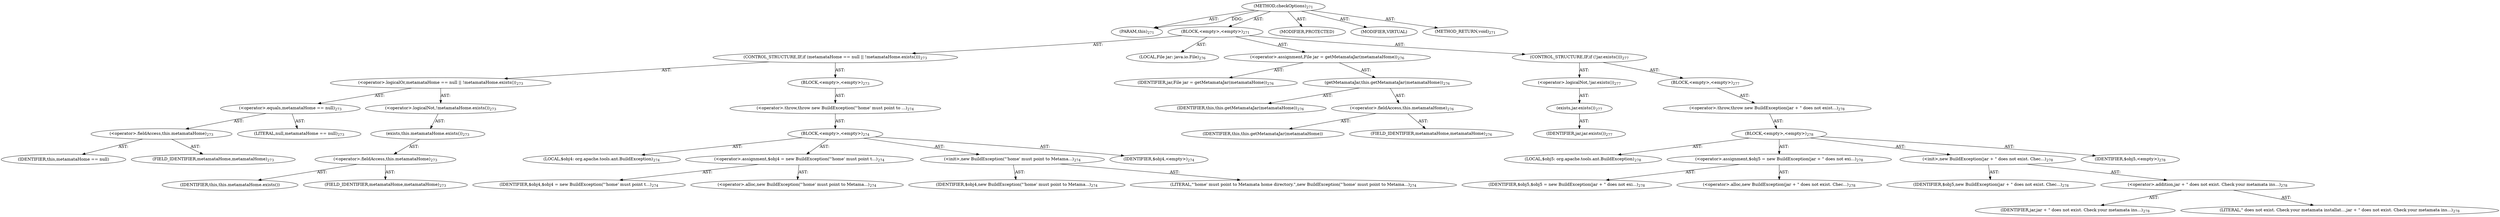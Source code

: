 digraph "checkOptions" {  
"111669149711" [label = <(METHOD,checkOptions)<SUB>271</SUB>> ]
"115964116999" [label = <(PARAM,this)<SUB>271</SUB>> ]
"25769803803" [label = <(BLOCK,&lt;empty&gt;,&lt;empty&gt;)<SUB>271</SUB>> ]
"47244640264" [label = <(CONTROL_STRUCTURE,IF,if (metamataHome == null || !metamataHome.exists()))<SUB>273</SUB>> ]
"30064771220" [label = <(&lt;operator&gt;.logicalOr,metamataHome == null || !metamataHome.exists())<SUB>273</SUB>> ]
"30064771221" [label = <(&lt;operator&gt;.equals,metamataHome == null)<SUB>273</SUB>> ]
"30064771222" [label = <(&lt;operator&gt;.fieldAccess,this.metamataHome)<SUB>273</SUB>> ]
"68719476842" [label = <(IDENTIFIER,this,metamataHome == null)> ]
"55834574897" [label = <(FIELD_IDENTIFIER,metamataHome,metamataHome)<SUB>273</SUB>> ]
"90194313238" [label = <(LITERAL,null,metamataHome == null)<SUB>273</SUB>> ]
"30064771223" [label = <(&lt;operator&gt;.logicalNot,!metamataHome.exists())<SUB>273</SUB>> ]
"30064771224" [label = <(exists,this.metamataHome.exists())<SUB>273</SUB>> ]
"30064771225" [label = <(&lt;operator&gt;.fieldAccess,this.metamataHome)<SUB>273</SUB>> ]
"68719476843" [label = <(IDENTIFIER,this,this.metamataHome.exists())> ]
"55834574898" [label = <(FIELD_IDENTIFIER,metamataHome,metamataHome)<SUB>273</SUB>> ]
"25769803804" [label = <(BLOCK,&lt;empty&gt;,&lt;empty&gt;)<SUB>273</SUB>> ]
"30064771226" [label = <(&lt;operator&gt;.throw,throw new BuildException(&quot;'home' must point to ...)<SUB>274</SUB>> ]
"25769803805" [label = <(BLOCK,&lt;empty&gt;,&lt;empty&gt;)<SUB>274</SUB>> ]
"94489280523" [label = <(LOCAL,$obj4: org.apache.tools.ant.BuildException)<SUB>274</SUB>> ]
"30064771227" [label = <(&lt;operator&gt;.assignment,$obj4 = new BuildException(&quot;'home' must point t...)<SUB>274</SUB>> ]
"68719476844" [label = <(IDENTIFIER,$obj4,$obj4 = new BuildException(&quot;'home' must point t...)<SUB>274</SUB>> ]
"30064771228" [label = <(&lt;operator&gt;.alloc,new BuildException(&quot;'home' must point to Metama...)<SUB>274</SUB>> ]
"30064771229" [label = <(&lt;init&gt;,new BuildException(&quot;'home' must point to Metama...)<SUB>274</SUB>> ]
"68719476845" [label = <(IDENTIFIER,$obj4,new BuildException(&quot;'home' must point to Metama...)<SUB>274</SUB>> ]
"90194313239" [label = <(LITERAL,&quot;'home' must point to Metamata home directory.&quot;,new BuildException(&quot;'home' must point to Metama...)<SUB>274</SUB>> ]
"68719476846" [label = <(IDENTIFIER,$obj4,&lt;empty&gt;)<SUB>274</SUB>> ]
"94489280524" [label = <(LOCAL,File jar: java.io.File)<SUB>276</SUB>> ]
"30064771230" [label = <(&lt;operator&gt;.assignment,File jar = getMetamataJar(metamataHome))<SUB>276</SUB>> ]
"68719476847" [label = <(IDENTIFIER,jar,File jar = getMetamataJar(metamataHome))<SUB>276</SUB>> ]
"30064771231" [label = <(getMetamataJar,this.getMetamataJar(metamataHome))<SUB>276</SUB>> ]
"68719476753" [label = <(IDENTIFIER,this,this.getMetamataJar(metamataHome))<SUB>276</SUB>> ]
"30064771232" [label = <(&lt;operator&gt;.fieldAccess,this.metamataHome)<SUB>276</SUB>> ]
"68719476848" [label = <(IDENTIFIER,this,this.getMetamataJar(metamataHome))> ]
"55834574899" [label = <(FIELD_IDENTIFIER,metamataHome,metamataHome)<SUB>276</SUB>> ]
"47244640265" [label = <(CONTROL_STRUCTURE,IF,if (!jar.exists()))<SUB>277</SUB>> ]
"30064771233" [label = <(&lt;operator&gt;.logicalNot,!jar.exists())<SUB>277</SUB>> ]
"30064771234" [label = <(exists,jar.exists())<SUB>277</SUB>> ]
"68719476849" [label = <(IDENTIFIER,jar,jar.exists())<SUB>277</SUB>> ]
"25769803806" [label = <(BLOCK,&lt;empty&gt;,&lt;empty&gt;)<SUB>277</SUB>> ]
"30064771235" [label = <(&lt;operator&gt;.throw,throw new BuildException(jar + &quot; does not exist...)<SUB>278</SUB>> ]
"25769803807" [label = <(BLOCK,&lt;empty&gt;,&lt;empty&gt;)<SUB>278</SUB>> ]
"94489280525" [label = <(LOCAL,$obj5: org.apache.tools.ant.BuildException)<SUB>278</SUB>> ]
"30064771236" [label = <(&lt;operator&gt;.assignment,$obj5 = new BuildException(jar + &quot; does not exi...)<SUB>278</SUB>> ]
"68719476850" [label = <(IDENTIFIER,$obj5,$obj5 = new BuildException(jar + &quot; does not exi...)<SUB>278</SUB>> ]
"30064771237" [label = <(&lt;operator&gt;.alloc,new BuildException(jar + &quot; does not exist. Chec...)<SUB>278</SUB>> ]
"30064771238" [label = <(&lt;init&gt;,new BuildException(jar + &quot; does not exist. Chec...)<SUB>278</SUB>> ]
"68719476851" [label = <(IDENTIFIER,$obj5,new BuildException(jar + &quot; does not exist. Chec...)<SUB>278</SUB>> ]
"30064771239" [label = <(&lt;operator&gt;.addition,jar + &quot; does not exist. Check your metamata ins...)<SUB>278</SUB>> ]
"68719476852" [label = <(IDENTIFIER,jar,jar + &quot; does not exist. Check your metamata ins...)<SUB>278</SUB>> ]
"90194313240" [label = <(LITERAL,&quot; does not exist. Check your metamata installat...,jar + &quot; does not exist. Check your metamata ins...)<SUB>278</SUB>> ]
"68719476853" [label = <(IDENTIFIER,$obj5,&lt;empty&gt;)<SUB>278</SUB>> ]
"133143986214" [label = <(MODIFIER,PROTECTED)> ]
"133143986215" [label = <(MODIFIER,VIRTUAL)> ]
"128849018895" [label = <(METHOD_RETURN,void)<SUB>271</SUB>> ]
  "111669149711" -> "115964116999"  [ label = "AST: "] 
  "111669149711" -> "25769803803"  [ label = "AST: "] 
  "111669149711" -> "133143986214"  [ label = "AST: "] 
  "111669149711" -> "133143986215"  [ label = "AST: "] 
  "111669149711" -> "128849018895"  [ label = "AST: "] 
  "25769803803" -> "47244640264"  [ label = "AST: "] 
  "25769803803" -> "94489280524"  [ label = "AST: "] 
  "25769803803" -> "30064771230"  [ label = "AST: "] 
  "25769803803" -> "47244640265"  [ label = "AST: "] 
  "47244640264" -> "30064771220"  [ label = "AST: "] 
  "47244640264" -> "25769803804"  [ label = "AST: "] 
  "30064771220" -> "30064771221"  [ label = "AST: "] 
  "30064771220" -> "30064771223"  [ label = "AST: "] 
  "30064771221" -> "30064771222"  [ label = "AST: "] 
  "30064771221" -> "90194313238"  [ label = "AST: "] 
  "30064771222" -> "68719476842"  [ label = "AST: "] 
  "30064771222" -> "55834574897"  [ label = "AST: "] 
  "30064771223" -> "30064771224"  [ label = "AST: "] 
  "30064771224" -> "30064771225"  [ label = "AST: "] 
  "30064771225" -> "68719476843"  [ label = "AST: "] 
  "30064771225" -> "55834574898"  [ label = "AST: "] 
  "25769803804" -> "30064771226"  [ label = "AST: "] 
  "30064771226" -> "25769803805"  [ label = "AST: "] 
  "25769803805" -> "94489280523"  [ label = "AST: "] 
  "25769803805" -> "30064771227"  [ label = "AST: "] 
  "25769803805" -> "30064771229"  [ label = "AST: "] 
  "25769803805" -> "68719476846"  [ label = "AST: "] 
  "30064771227" -> "68719476844"  [ label = "AST: "] 
  "30064771227" -> "30064771228"  [ label = "AST: "] 
  "30064771229" -> "68719476845"  [ label = "AST: "] 
  "30064771229" -> "90194313239"  [ label = "AST: "] 
  "30064771230" -> "68719476847"  [ label = "AST: "] 
  "30064771230" -> "30064771231"  [ label = "AST: "] 
  "30064771231" -> "68719476753"  [ label = "AST: "] 
  "30064771231" -> "30064771232"  [ label = "AST: "] 
  "30064771232" -> "68719476848"  [ label = "AST: "] 
  "30064771232" -> "55834574899"  [ label = "AST: "] 
  "47244640265" -> "30064771233"  [ label = "AST: "] 
  "47244640265" -> "25769803806"  [ label = "AST: "] 
  "30064771233" -> "30064771234"  [ label = "AST: "] 
  "30064771234" -> "68719476849"  [ label = "AST: "] 
  "25769803806" -> "30064771235"  [ label = "AST: "] 
  "30064771235" -> "25769803807"  [ label = "AST: "] 
  "25769803807" -> "94489280525"  [ label = "AST: "] 
  "25769803807" -> "30064771236"  [ label = "AST: "] 
  "25769803807" -> "30064771238"  [ label = "AST: "] 
  "25769803807" -> "68719476853"  [ label = "AST: "] 
  "30064771236" -> "68719476850"  [ label = "AST: "] 
  "30064771236" -> "30064771237"  [ label = "AST: "] 
  "30064771238" -> "68719476851"  [ label = "AST: "] 
  "30064771238" -> "30064771239"  [ label = "AST: "] 
  "30064771239" -> "68719476852"  [ label = "AST: "] 
  "30064771239" -> "90194313240"  [ label = "AST: "] 
  "111669149711" -> "115964116999"  [ label = "DDG: "] 
}
